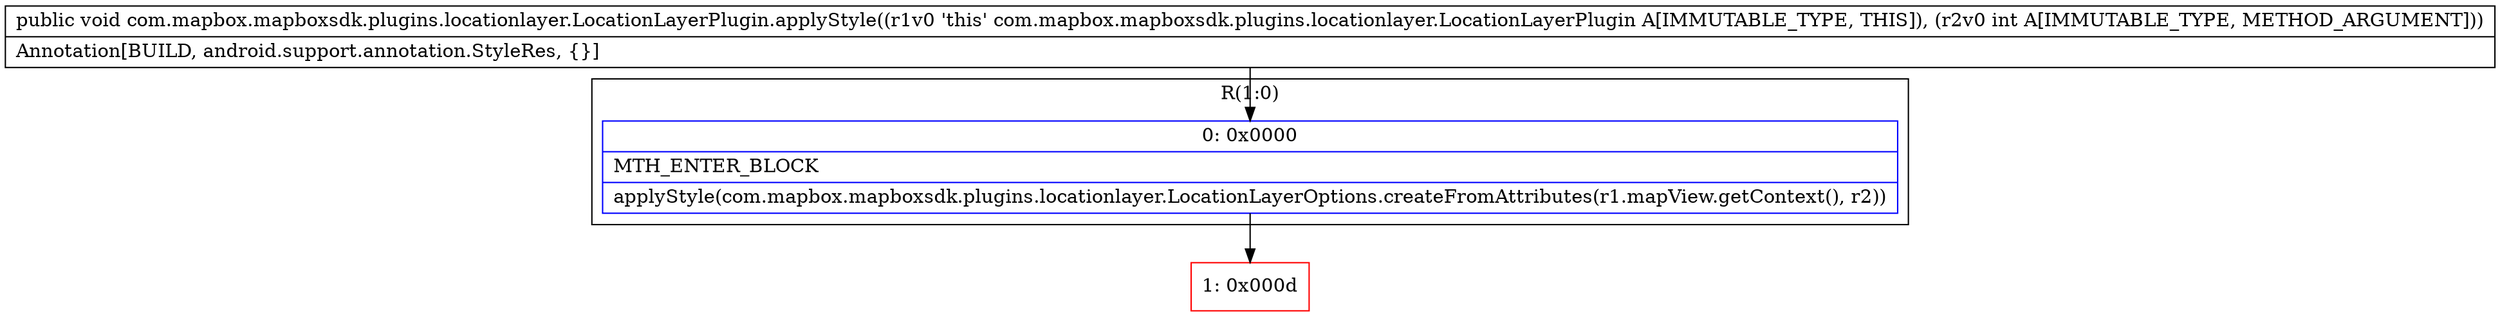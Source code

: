 digraph "CFG forcom.mapbox.mapboxsdk.plugins.locationlayer.LocationLayerPlugin.applyStyle(I)V" {
subgraph cluster_Region_52358557 {
label = "R(1:0)";
node [shape=record,color=blue];
Node_0 [shape=record,label="{0\:\ 0x0000|MTH_ENTER_BLOCK\l|applyStyle(com.mapbox.mapboxsdk.plugins.locationlayer.LocationLayerOptions.createFromAttributes(r1.mapView.getContext(), r2))\l}"];
}
Node_1 [shape=record,color=red,label="{1\:\ 0x000d}"];
MethodNode[shape=record,label="{public void com.mapbox.mapboxsdk.plugins.locationlayer.LocationLayerPlugin.applyStyle((r1v0 'this' com.mapbox.mapboxsdk.plugins.locationlayer.LocationLayerPlugin A[IMMUTABLE_TYPE, THIS]), (r2v0 int A[IMMUTABLE_TYPE, METHOD_ARGUMENT]))  | Annotation[BUILD, android.support.annotation.StyleRes, \{\}]\l}"];
MethodNode -> Node_0;
Node_0 -> Node_1;
}

